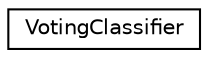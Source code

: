 digraph "Graphical Class Hierarchy"
{
  edge [fontname="Helvetica",fontsize="10",labelfontname="Helvetica",labelfontsize="10"];
  node [fontname="Helvetica",fontsize="10",shape=record];
  rankdir="LR";
  Node1 [label="VotingClassifier",height=0.2,width=0.4,color="black", fillcolor="white", style="filled",URL="$classVotingClassifier.html"];
}
